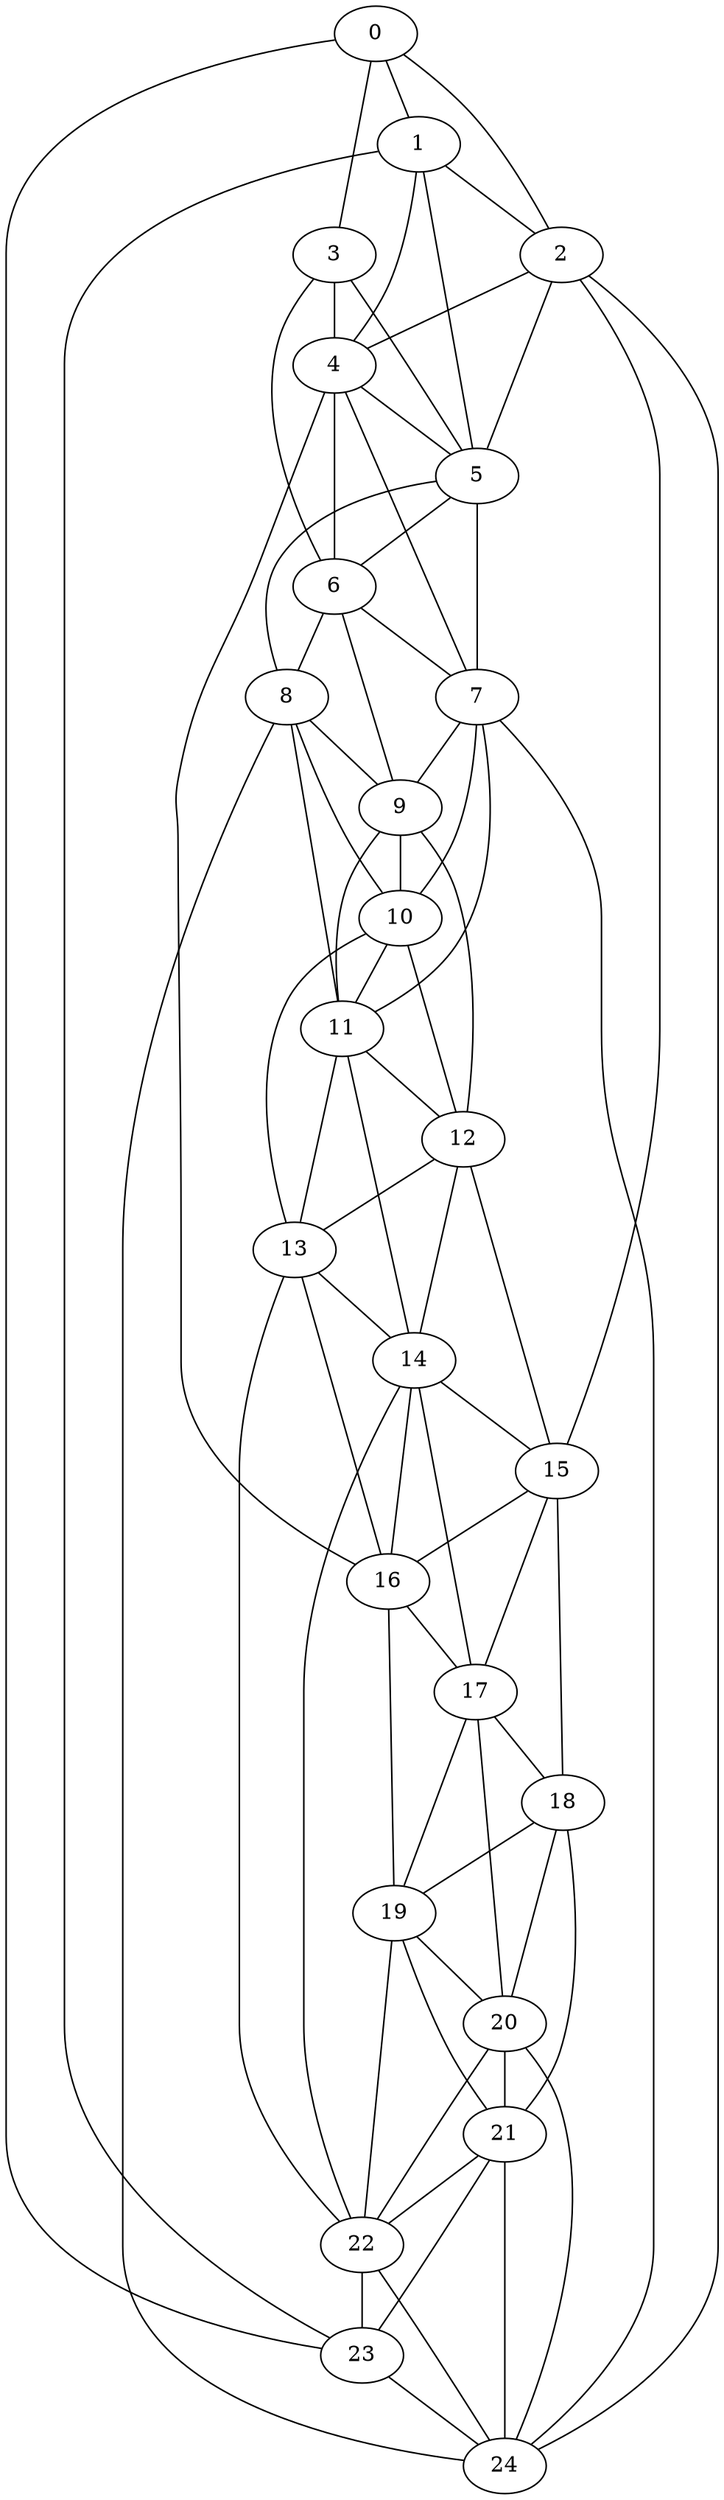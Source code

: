 strict graph "watts_strogatz_graph(25,6,0.1)" {
0;
1;
2;
3;
4;
5;
6;
7;
8;
9;
10;
11;
12;
13;
14;
15;
16;
17;
18;
19;
20;
21;
22;
23;
24;
0 -- 1  [is_available=True, prob="1.0"];
0 -- 2  [is_available=True, prob="0.361111540057"];
0 -- 3  [is_available=True, prob="1.0"];
0 -- 23  [is_available=True, prob="0.533041178259"];
1 -- 2  [is_available=True, prob="0.256251327293"];
1 -- 4  [is_available=True, prob="1.0"];
1 -- 5  [is_available=True, prob="0.606069398469"];
1 -- 23  [is_available=True, prob="0.335033503692"];
2 -- 4  [is_available=True, prob="0.441509758115"];
2 -- 5  [is_available=True, prob="1.0"];
2 -- 15  [is_available=True, prob="0.124579371992"];
2 -- 24  [is_available=True, prob="0.0182690978167"];
3 -- 4  [is_available=True, prob="1.0"];
3 -- 5  [is_available=True, prob="0.219200016663"];
3 -- 6  [is_available=True, prob="1.0"];
4 -- 5  [is_available=True, prob="1.0"];
4 -- 6  [is_available=True, prob="0.689921065765"];
4 -- 7  [is_available=True, prob="1.0"];
4 -- 16  [is_available=True, prob="1.0"];
5 -- 6  [is_available=True, prob="1.0"];
5 -- 7  [is_available=True, prob="0.0229444351295"];
5 -- 8  [is_available=True, prob="0.716646698059"];
6 -- 7  [is_available=True, prob="0.629035215491"];
6 -- 8  [is_available=True, prob="0.839576832056"];
6 -- 9  [is_available=True, prob="0.666535277718"];
7 -- 9  [is_available=True, prob="0.292834409214"];
7 -- 10  [is_available=True, prob="0.646351284057"];
7 -- 11  [is_available=True, prob="0.431620419631"];
7 -- 24  [is_available=True, prob="1.0"];
8 -- 9  [is_available=True, prob="0.835174076235"];
8 -- 10  [is_available=True, prob="0.080139228511"];
8 -- 11  [is_available=True, prob="1.0"];
8 -- 24  [is_available=True, prob="1.0"];
9 -- 10  [is_available=True, prob="1.0"];
9 -- 11  [is_available=True, prob="0.107624213293"];
9 -- 12  [is_available=True, prob="0.411709895563"];
10 -- 11  [is_available=True, prob="1.0"];
10 -- 12  [is_available=True, prob="1.0"];
10 -- 13  [is_available=True, prob="0.765571433642"];
11 -- 12  [is_available=True, prob="0.239982789025"];
11 -- 13  [is_available=True, prob="0.602092403043"];
11 -- 14  [is_available=True, prob="0.864119691262"];
12 -- 13  [is_available=True, prob="0.187798512371"];
12 -- 14  [is_available=True, prob="0.277451900214"];
12 -- 15  [is_available=True, prob="0.232833385289"];
13 -- 14  [is_available=True, prob="1.0"];
13 -- 16  [is_available=True, prob="1.0"];
13 -- 22  [is_available=True, prob="1.0"];
14 -- 15  [is_available=True, prob="1.0"];
14 -- 16  [is_available=True, prob="1.0"];
14 -- 17  [is_available=True, prob="0.0590872677256"];
14 -- 22  [is_available=True, prob="1.0"];
15 -- 16  [is_available=True, prob="0.000514836186708"];
15 -- 17  [is_available=True, prob="0.414922474294"];
15 -- 18  [is_available=True, prob="0.180299362905"];
16 -- 17  [is_available=True, prob="0.299274991464"];
16 -- 19  [is_available=True, prob="0.229241797917"];
17 -- 18  [is_available=True, prob="1.0"];
17 -- 19  [is_available=True, prob="0.645238544729"];
17 -- 20  [is_available=True, prob="0.420476236471"];
18 -- 19  [is_available=True, prob="0.87632767372"];
18 -- 20  [is_available=True, prob="1.0"];
18 -- 21  [is_available=True, prob="0.921519164652"];
19 -- 20  [is_available=True, prob="0.820375876967"];
19 -- 21  [is_available=True, prob="0.000297287517828"];
19 -- 22  [is_available=True, prob="0.0566657301588"];
20 -- 21  [is_available=True, prob="0.698904282785"];
20 -- 22  [is_available=True, prob="0.938723877103"];
20 -- 24  [is_available=True, prob="1.0"];
21 -- 22  [is_available=True, prob="1.0"];
21 -- 23  [is_available=True, prob="0.529354366952"];
21 -- 24  [is_available=True, prob="0.585332748551"];
22 -- 23  [is_available=True, prob="0.804036803211"];
22 -- 24  [is_available=True, prob="0.196528884256"];
23 -- 24  [is_available=True, prob="0.0191076863739"];
}
